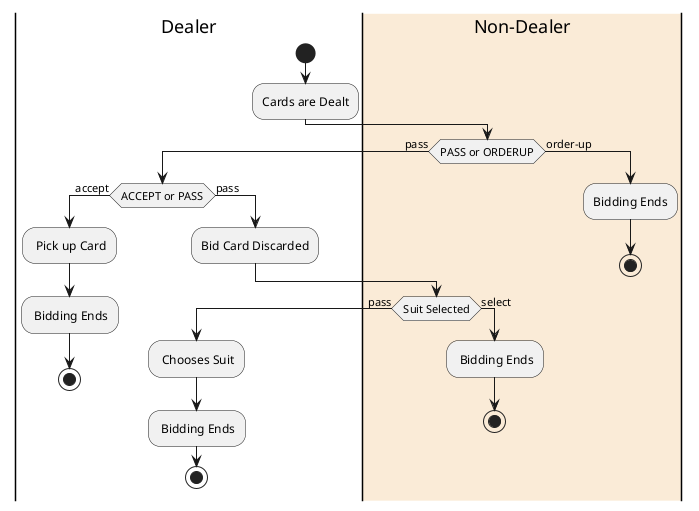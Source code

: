 @startuml actDiag
|Dealer|
start
:Cards are Dealt;
|#AntiqueWhite|Non-Dealer|
if (PASS or ORDERUP) then (pass)
    |Dealer|
    if (ACCEPT or PASS) then (accept)
        : Pick up Card;
        : Bidding Ends;
        stop
    else (pass)
        :Bid Card Discarded;
        |Non-Dealer|
        if (Suit Selected) then (pass)
            |Dealer|
            : Chooses Suit;
            : Bidding Ends;
            stop
        else (select)
            |Non-Dealer|
            : Bidding Ends;
            stop
        endif
    endif
else (order-up)
    |Non-Dealer|
    :Bidding Ends;
stop
@enduml actDiag

@startuml swimlane
|#AntiqueWhite|Non-dealer|
start
if (Face-up Card) then (Order-up)
    |Dealer|
    if () then (Pick up)
        end
    else (Leave it)
        end
    endif
else (Pass)
    if () then (Accept)
        end
    else (Pass)
        |Non-dealer|
        if (Card is flipped over) then (Choose suit)
            end
        else (Don't choose)
            |Dealer|
            :Dealer chooses;
            end
        endif
    endif
    
|Non-dealer|
endif

@enduml